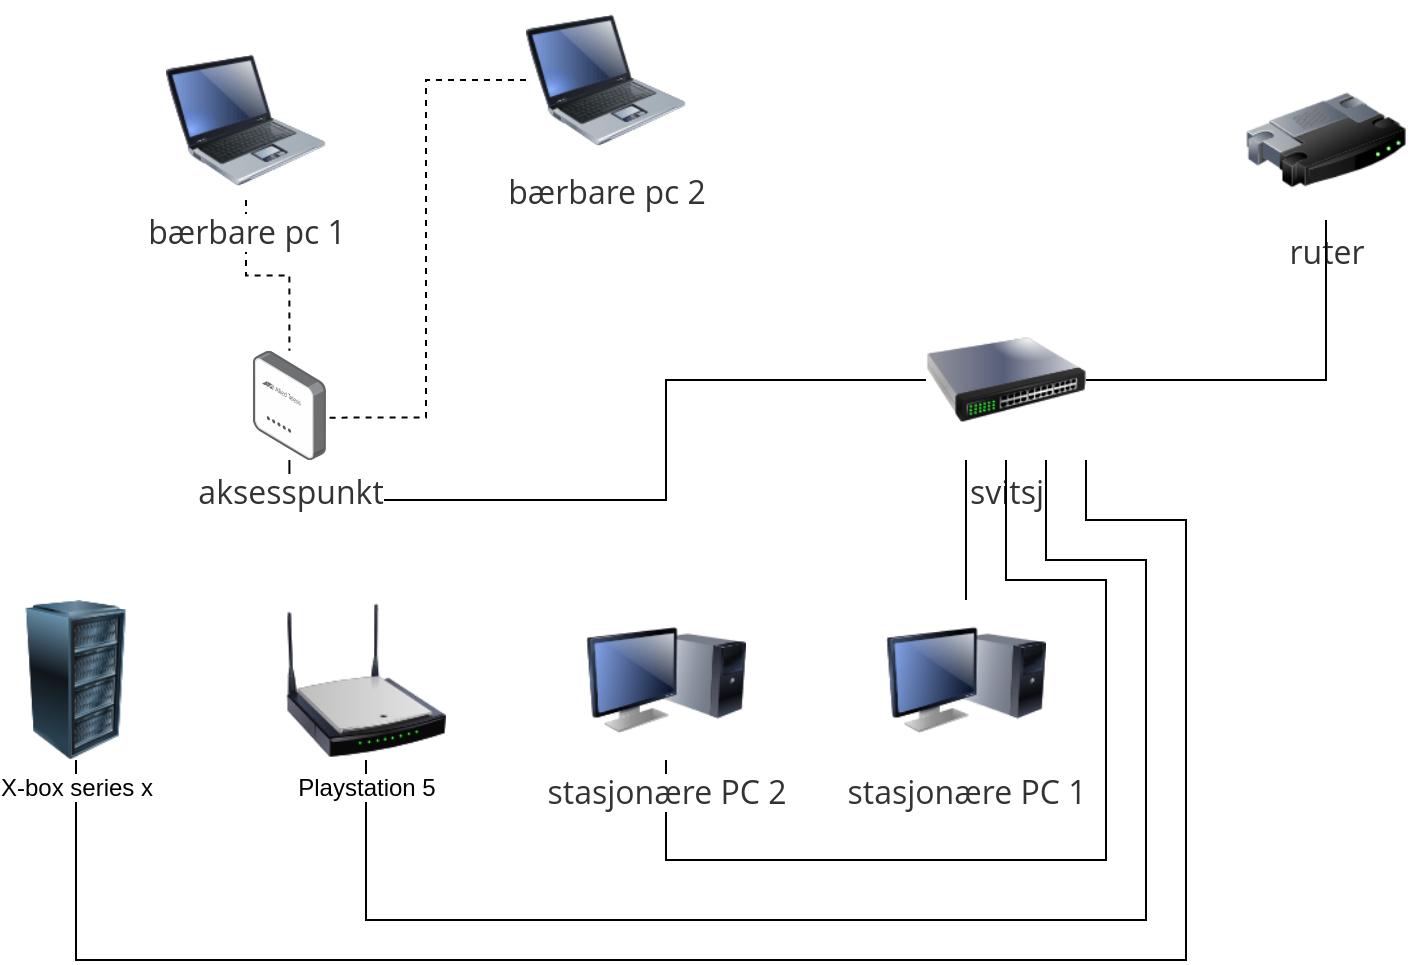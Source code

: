 <mxfile version="20.3.0" type="device"><diagram id="WZ7H13kOp0WLw8S8cJg_" name="Side-1"><mxGraphModel dx="1038" dy="641" grid="1" gridSize="10" guides="1" tooltips="1" connect="1" arrows="1" fold="1" page="1" pageScale="1" pageWidth="827" pageHeight="1169" math="0" shadow="0"><root><mxCell id="0"/><mxCell id="1" parent="0"/><mxCell id="vTssq29xD1-J4K_lCnlB-1" value="&lt;span style=&quot;color: rgb(51, 51, 51); font-family: &amp;quot;Open Sans&amp;quot;, Helvetica, Arial, sans-serif; font-size: 16px; text-align: left;&quot;&gt;ruter&lt;/span&gt;" style="image;html=1;image=img/lib/clip_art/networking/Router_128x128.png" vertex="1" parent="1"><mxGeometry x="680" y="130" width="80" height="80" as="geometry"/></mxCell><mxCell id="vTssq29xD1-J4K_lCnlB-10" style="edgeStyle=orthogonalEdgeStyle;rounded=0;orthogonalLoop=1;jettySize=auto;html=1;endArrow=none;endFill=0;" edge="1" parent="1" source="vTssq29xD1-J4K_lCnlB-2" target="vTssq29xD1-J4K_lCnlB-1"><mxGeometry relative="1" as="geometry"/></mxCell><mxCell id="vTssq29xD1-J4K_lCnlB-2" value="&lt;span style=&quot;color: rgb(51, 51, 51); font-family: &amp;quot;Open Sans&amp;quot;, Helvetica, Arial, sans-serif; font-size: 16px; text-align: left;&quot;&gt;svitsj&lt;/span&gt;" style="image;html=1;image=img/lib/clip_art/networking/Switch_128x128.png" vertex="1" parent="1"><mxGeometry x="520" y="250" width="80" height="80" as="geometry"/></mxCell><mxCell id="vTssq29xD1-J4K_lCnlB-18" style="edgeStyle=orthogonalEdgeStyle;rounded=0;orthogonalLoop=1;jettySize=auto;html=1;endArrow=none;endFill=0;" edge="1" parent="1" source="vTssq29xD1-J4K_lCnlB-3" target="vTssq29xD1-J4K_lCnlB-2"><mxGeometry relative="1" as="geometry"><Array as="points"><mxPoint x="202" y="350"/><mxPoint x="390" y="350"/><mxPoint x="390" y="290"/></Array></mxGeometry></mxCell><mxCell id="vTssq29xD1-J4K_lCnlB-3" value="&lt;span style=&quot;color: rgb(51, 51, 51); font-family: &amp;quot;Open Sans&amp;quot;, Helvetica, Arial, sans-serif; font-size: 16px; text-align: left;&quot;&gt;aksesspunkt&lt;/span&gt;" style="points=[];aspect=fixed;html=1;align=center;shadow=0;dashed=0;image;image=img/lib/allied_telesis/wireless/Access_Point_Indoor.svg;" vertex="1" parent="1"><mxGeometry x="183.4" y="275.4" width="36.6" height="54.6" as="geometry"/></mxCell><mxCell id="vTssq29xD1-J4K_lCnlB-17" style="edgeStyle=orthogonalEdgeStyle;rounded=0;orthogonalLoop=1;jettySize=auto;html=1;entryX=0.989;entryY=0.612;entryDx=0;entryDy=0;entryPerimeter=0;endArrow=none;endFill=0;dashed=1;" edge="1" parent="1" source="vTssq29xD1-J4K_lCnlB-4" target="vTssq29xD1-J4K_lCnlB-3"><mxGeometry relative="1" as="geometry"/></mxCell><mxCell id="vTssq29xD1-J4K_lCnlB-4" value="&lt;span style=&quot;color: rgb(51, 51, 51); font-family: &amp;quot;Open Sans&amp;quot;, Helvetica, Arial, sans-serif; font-size: 16px; text-align: left;&quot;&gt;bærbare pc 2&lt;/span&gt;" style="image;html=1;image=img/lib/clip_art/computers/Laptop_128x128.png" vertex="1" parent="1"><mxGeometry x="320" y="100" width="80" height="80" as="geometry"/></mxCell><mxCell id="vTssq29xD1-J4K_lCnlB-13" style="edgeStyle=orthogonalEdgeStyle;rounded=0;orthogonalLoop=1;jettySize=auto;html=1;entryX=0.5;entryY=1;entryDx=0;entryDy=0;endArrow=none;endFill=0;" edge="1" parent="1" source="vTssq29xD1-J4K_lCnlB-5" target="vTssq29xD1-J4K_lCnlB-2"><mxGeometry relative="1" as="geometry"><Array as="points"><mxPoint x="390" y="530"/><mxPoint x="610" y="530"/><mxPoint x="610" y="390"/><mxPoint x="560" y="390"/></Array></mxGeometry></mxCell><mxCell id="vTssq29xD1-J4K_lCnlB-5" value="&lt;span style=&quot;color: rgb(51, 51, 51); font-family: &amp;quot;Open Sans&amp;quot;, Helvetica, Arial, sans-serif; font-size: 16px; text-align: left;&quot;&gt;stasjonære PC 2&lt;/span&gt;" style="image;html=1;image=img/lib/clip_art/computers/Monitor_Tower_128x128.png" vertex="1" parent="1"><mxGeometry x="350" y="400" width="80" height="80" as="geometry"/></mxCell><mxCell id="vTssq29xD1-J4K_lCnlB-11" style="edgeStyle=orthogonalEdgeStyle;rounded=0;orthogonalLoop=1;jettySize=auto;html=1;entryX=0.25;entryY=1;entryDx=0;entryDy=0;endArrow=none;endFill=0;" edge="1" parent="1" source="vTssq29xD1-J4K_lCnlB-6" target="vTssq29xD1-J4K_lCnlB-2"><mxGeometry relative="1" as="geometry"><mxPoint x="560" y="330" as="targetPoint"/><Array as="points"><mxPoint x="540" y="380"/><mxPoint x="540" y="380"/></Array></mxGeometry></mxCell><mxCell id="vTssq29xD1-J4K_lCnlB-6" value="&lt;span style=&quot;color: rgb(51, 51, 51); font-family: &amp;quot;Open Sans&amp;quot;, Helvetica, Arial, sans-serif; font-size: 16px; text-align: left;&quot;&gt;stasjonære PC 1&lt;/span&gt;" style="image;html=1;image=img/lib/clip_art/computers/Monitor_Tower_128x128.png" vertex="1" parent="1"><mxGeometry x="500" y="400" width="80" height="80" as="geometry"/></mxCell><mxCell id="vTssq29xD1-J4K_lCnlB-16" style="edgeStyle=orthogonalEdgeStyle;rounded=0;orthogonalLoop=1;jettySize=auto;html=1;endArrow=none;endFill=0;dashed=1;" edge="1" parent="1" source="vTssq29xD1-J4K_lCnlB-7" target="vTssq29xD1-J4K_lCnlB-3"><mxGeometry relative="1" as="geometry"/></mxCell><mxCell id="vTssq29xD1-J4K_lCnlB-7" value="&lt;span style=&quot;color: rgb(51, 51, 51); font-family: &amp;quot;Open Sans&amp;quot;, Helvetica, Arial, sans-serif; font-size: 16px; text-align: left;&quot;&gt;bærbare pc 1&lt;/span&gt;" style="image;html=1;image=img/lib/clip_art/computers/Laptop_128x128.png" vertex="1" parent="1"><mxGeometry x="140" y="120" width="80" height="80" as="geometry"/></mxCell><mxCell id="vTssq29xD1-J4K_lCnlB-15" style="edgeStyle=orthogonalEdgeStyle;rounded=0;orthogonalLoop=1;jettySize=auto;html=1;entryX=1;entryY=1;entryDx=0;entryDy=0;endArrow=none;endFill=0;" edge="1" parent="1" source="vTssq29xD1-J4K_lCnlB-8" target="vTssq29xD1-J4K_lCnlB-2"><mxGeometry relative="1" as="geometry"><Array as="points"><mxPoint x="95" y="580"/><mxPoint x="650" y="580"/><mxPoint x="650" y="360"/><mxPoint x="600" y="360"/></Array></mxGeometry></mxCell><mxCell id="vTssq29xD1-J4K_lCnlB-8" value="X-box series x" style="image;html=1;image=img/lib/clip_art/computers/Server_Rack_128x128.png" vertex="1" parent="1"><mxGeometry x="60" y="400" width="70" height="80" as="geometry"/></mxCell><mxCell id="vTssq29xD1-J4K_lCnlB-14" style="edgeStyle=orthogonalEdgeStyle;rounded=0;orthogonalLoop=1;jettySize=auto;html=1;entryX=0.75;entryY=1;entryDx=0;entryDy=0;endArrow=none;endFill=0;" edge="1" parent="1" source="vTssq29xD1-J4K_lCnlB-9" target="vTssq29xD1-J4K_lCnlB-2"><mxGeometry relative="1" as="geometry"><Array as="points"><mxPoint x="240" y="560"/><mxPoint x="630" y="560"/><mxPoint x="630" y="380"/><mxPoint x="580" y="380"/></Array></mxGeometry></mxCell><mxCell id="vTssq29xD1-J4K_lCnlB-9" value="Playstation 5" style="image;html=1;image=img/lib/clip_art/networking/Wireless_Router_N_128x128.png" vertex="1" parent="1"><mxGeometry x="200" y="400" width="80" height="80" as="geometry"/></mxCell></root></mxGraphModel></diagram></mxfile>